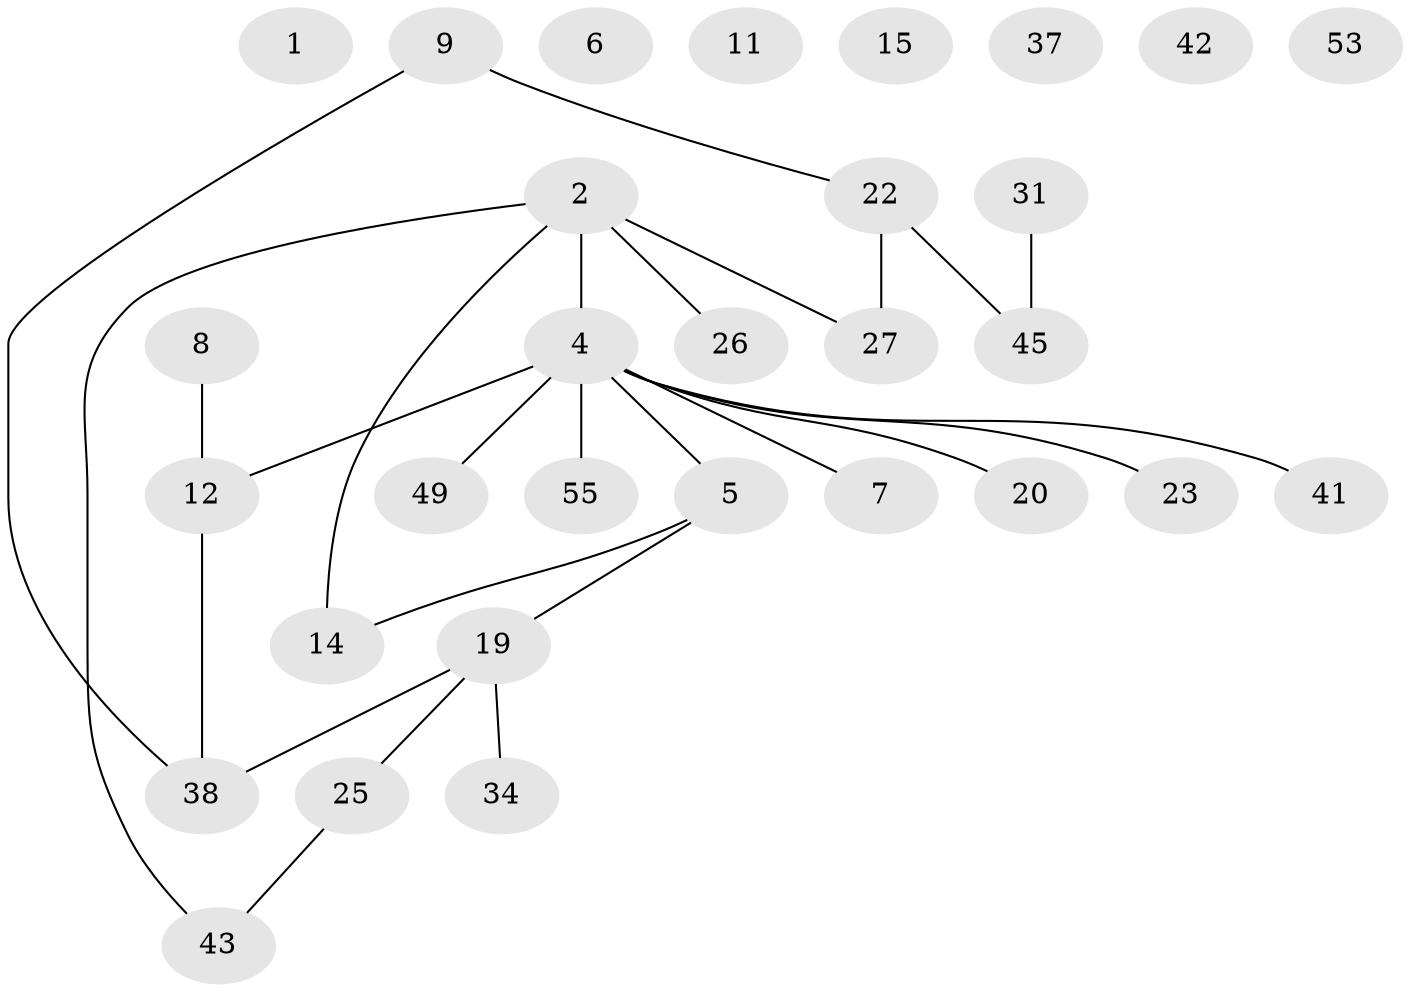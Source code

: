 // original degree distribution, {0: 0.08928571428571429, 2: 0.2857142857142857, 4: 0.05357142857142857, 5: 0.05357142857142857, 1: 0.30357142857142855, 3: 0.21428571428571427}
// Generated by graph-tools (version 1.1) at 2025/16/03/04/25 18:16:24]
// undirected, 30 vertices, 26 edges
graph export_dot {
graph [start="1"]
  node [color=gray90,style=filled];
  1;
  2 [super="+3+13"];
  4 [super="+18+36+39+51+54"];
  5 [super="+47"];
  6 [super="+40"];
  7 [super="+10+17"];
  8 [super="+21+56"];
  9 [super="+16+33"];
  11;
  12 [super="+28"];
  14;
  15 [super="+35"];
  19 [super="+29+30"];
  20;
  22 [super="+32"];
  23 [super="+24"];
  25 [super="+52"];
  26 [super="+48"];
  27;
  31 [super="+44"];
  34;
  37;
  38 [super="+46"];
  41;
  42;
  43 [super="+50"];
  45;
  49;
  53;
  55;
  2 -- 27;
  2 -- 14;
  2 -- 43;
  2 -- 26;
  2 -- 4;
  4 -- 41;
  4 -- 12 [weight=2];
  4 -- 20;
  4 -- 7 [weight=2];
  4 -- 55;
  4 -- 23;
  4 -- 49;
  4 -- 5;
  5 -- 14;
  5 -- 19;
  8 -- 12;
  9 -- 38;
  9 -- 22;
  12 -- 38;
  19 -- 34;
  19 -- 38;
  19 -- 25;
  22 -- 27;
  22 -- 45;
  25 -- 43;
  31 -- 45;
}

